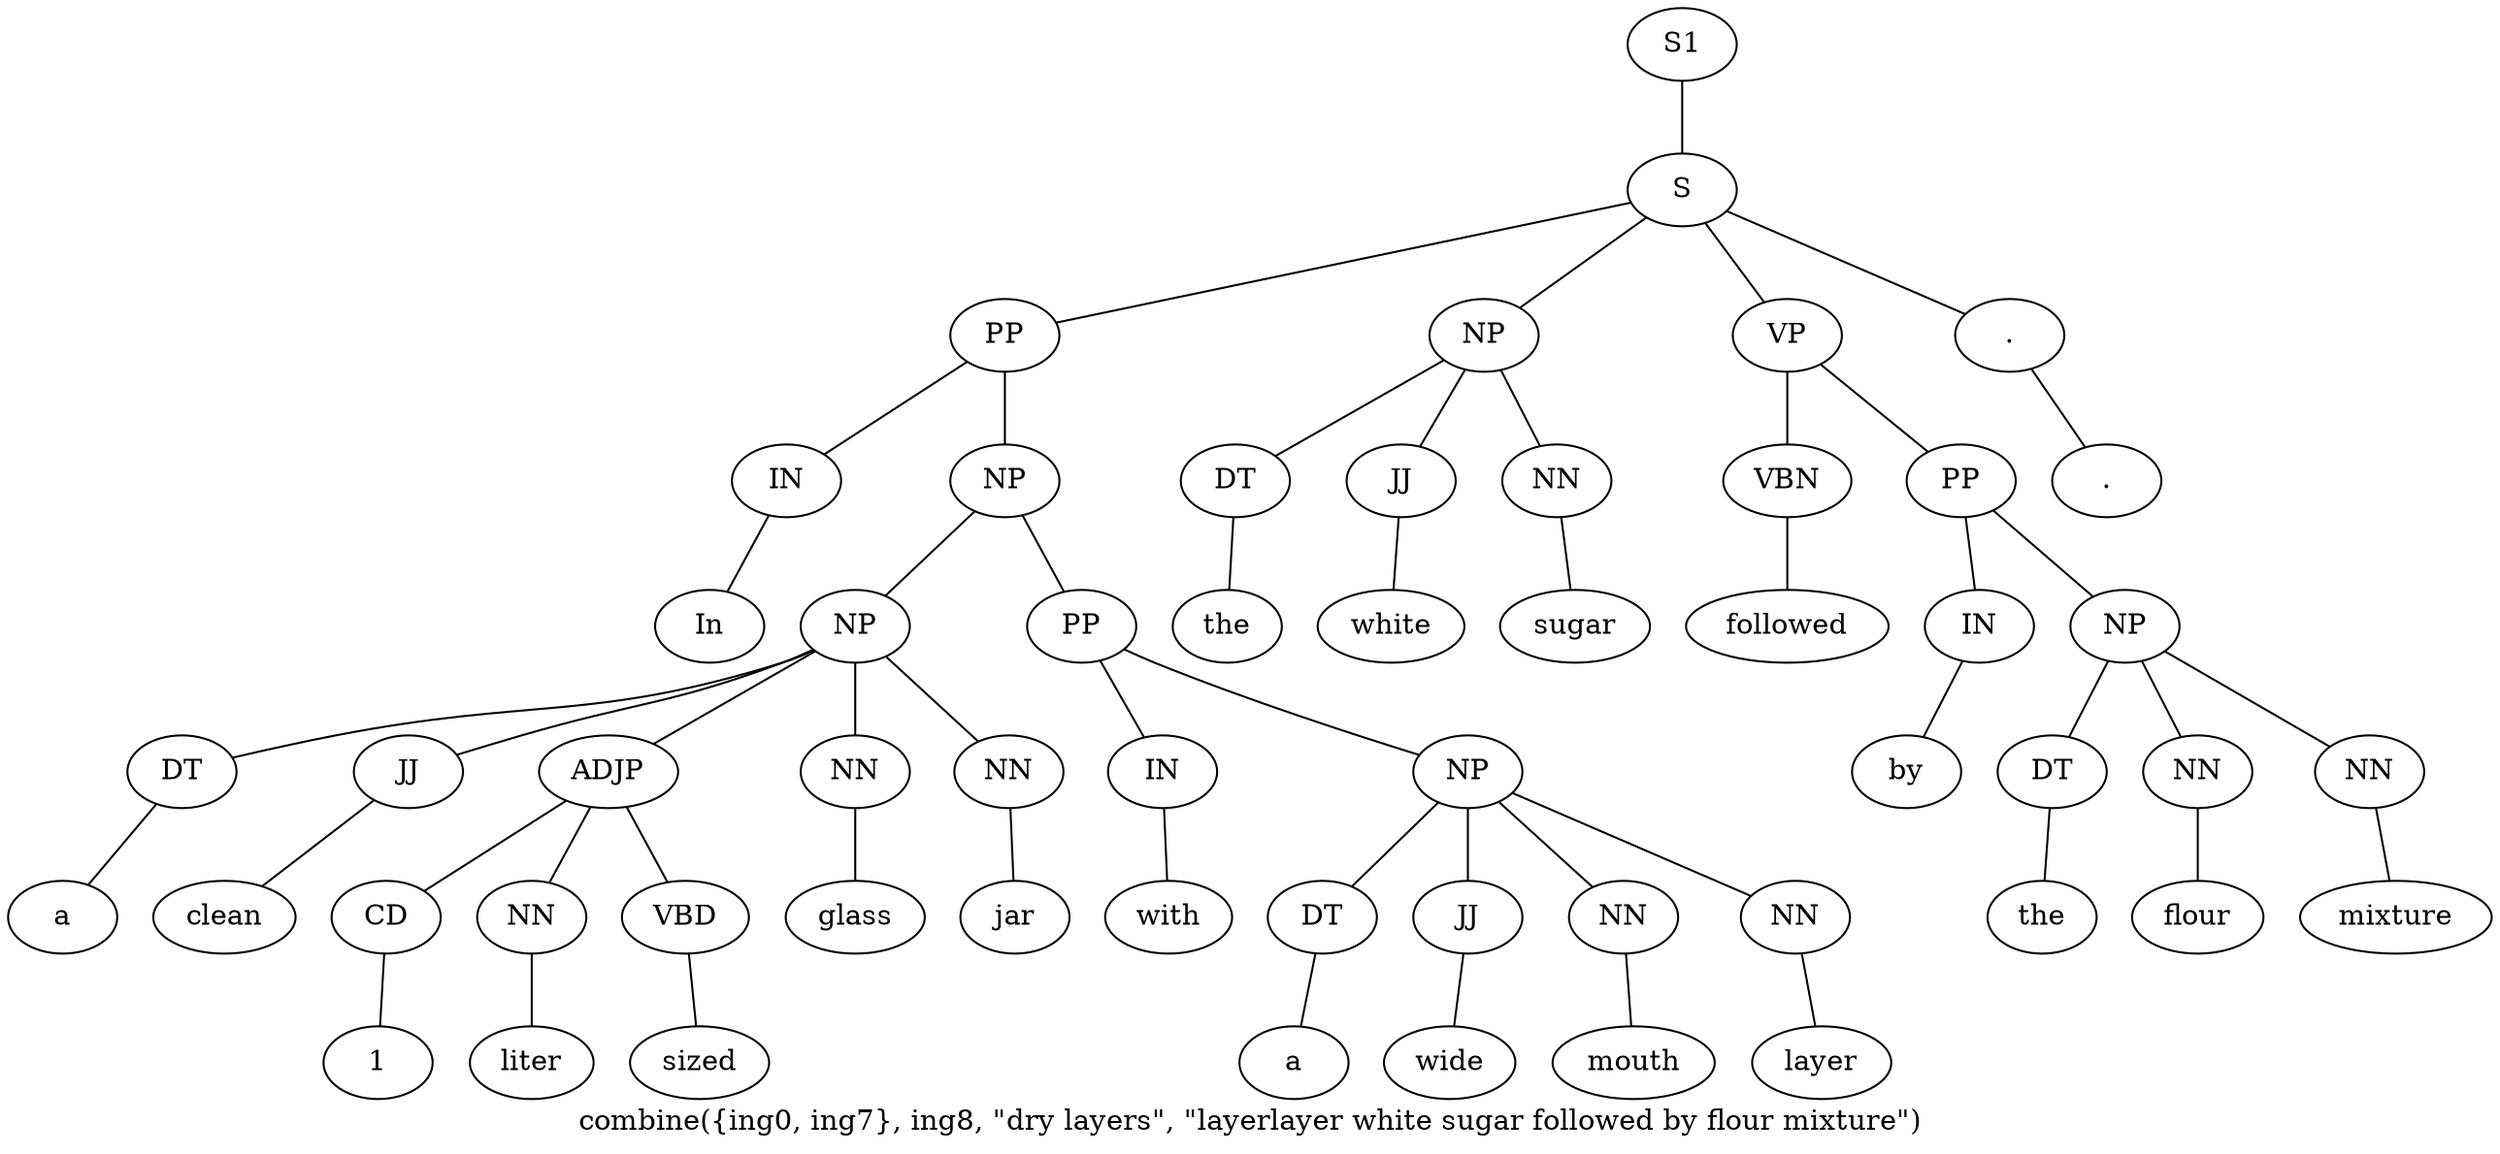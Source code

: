 graph SyntaxGraph {
	label = "combine({ing0, ing7}, ing8, \"dry layers\", \"layerlayer white sugar followed by flour mixture\")";
	Node0 [label="S1"];
	Node1 [label="S"];
	Node2 [label="PP"];
	Node3 [label="IN"];
	Node4 [label="In"];
	Node5 [label="NP"];
	Node6 [label="NP"];
	Node7 [label="DT"];
	Node8 [label="a"];
	Node9 [label="JJ"];
	Node10 [label="clean"];
	Node11 [label="ADJP"];
	Node12 [label="CD"];
	Node13 [label="1"];
	Node14 [label="NN"];
	Node15 [label="liter"];
	Node16 [label="VBD"];
	Node17 [label="sized"];
	Node18 [label="NN"];
	Node19 [label="glass"];
	Node20 [label="NN"];
	Node21 [label="jar"];
	Node22 [label="PP"];
	Node23 [label="IN"];
	Node24 [label="with"];
	Node25 [label="NP"];
	Node26 [label="DT"];
	Node27 [label="a"];
	Node28 [label="JJ"];
	Node29 [label="wide"];
	Node30 [label="NN"];
	Node31 [label="mouth"];
	Node32 [label="NN"];
	Node33 [label="layer"];
	Node34 [label="NP"];
	Node35 [label="DT"];
	Node36 [label="the"];
	Node37 [label="JJ"];
	Node38 [label="white"];
	Node39 [label="NN"];
	Node40 [label="sugar"];
	Node41 [label="VP"];
	Node42 [label="VBN"];
	Node43 [label="followed"];
	Node44 [label="PP"];
	Node45 [label="IN"];
	Node46 [label="by"];
	Node47 [label="NP"];
	Node48 [label="DT"];
	Node49 [label="the"];
	Node50 [label="NN"];
	Node51 [label="flour"];
	Node52 [label="NN"];
	Node53 [label="mixture"];
	Node54 [label="."];
	Node55 [label="."];

	Node0 -- Node1;
	Node1 -- Node2;
	Node1 -- Node34;
	Node1 -- Node41;
	Node1 -- Node54;
	Node2 -- Node3;
	Node2 -- Node5;
	Node3 -- Node4;
	Node5 -- Node6;
	Node5 -- Node22;
	Node6 -- Node7;
	Node6 -- Node9;
	Node6 -- Node11;
	Node6 -- Node18;
	Node6 -- Node20;
	Node7 -- Node8;
	Node9 -- Node10;
	Node11 -- Node12;
	Node11 -- Node14;
	Node11 -- Node16;
	Node12 -- Node13;
	Node14 -- Node15;
	Node16 -- Node17;
	Node18 -- Node19;
	Node20 -- Node21;
	Node22 -- Node23;
	Node22 -- Node25;
	Node23 -- Node24;
	Node25 -- Node26;
	Node25 -- Node28;
	Node25 -- Node30;
	Node25 -- Node32;
	Node26 -- Node27;
	Node28 -- Node29;
	Node30 -- Node31;
	Node32 -- Node33;
	Node34 -- Node35;
	Node34 -- Node37;
	Node34 -- Node39;
	Node35 -- Node36;
	Node37 -- Node38;
	Node39 -- Node40;
	Node41 -- Node42;
	Node41 -- Node44;
	Node42 -- Node43;
	Node44 -- Node45;
	Node44 -- Node47;
	Node45 -- Node46;
	Node47 -- Node48;
	Node47 -- Node50;
	Node47 -- Node52;
	Node48 -- Node49;
	Node50 -- Node51;
	Node52 -- Node53;
	Node54 -- Node55;
}
